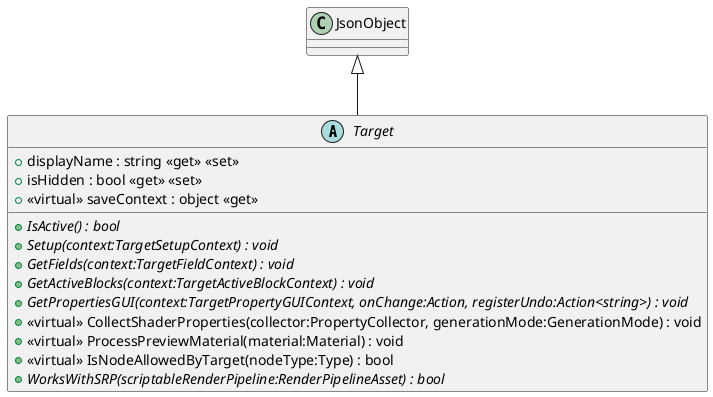 @startuml
abstract class Target {
    + displayName : string <<get>> <<set>>
    + isHidden : bool <<get>> <<set>>
    + {abstract} IsActive() : bool
    + {abstract} Setup(context:TargetSetupContext) : void
    + {abstract} GetFields(context:TargetFieldContext) : void
    + {abstract} GetActiveBlocks(context:TargetActiveBlockContext) : void
    + {abstract} GetPropertiesGUI(context:TargetPropertyGUIContext, onChange:Action, registerUndo:Action<string>) : void
    + <<virtual>> CollectShaderProperties(collector:PropertyCollector, generationMode:GenerationMode) : void
    + <<virtual>> ProcessPreviewMaterial(material:Material) : void
    + <<virtual>> saveContext : object <<get>>
    + <<virtual>> IsNodeAllowedByTarget(nodeType:Type) : bool
    + {abstract} WorksWithSRP(scriptableRenderPipeline:RenderPipelineAsset) : bool
}
JsonObject <|-- Target
@enduml
